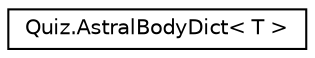 digraph "类继承关系图"
{
 // INTERACTIVE_SVG=YES
 // LATEX_PDF_SIZE
  edge [fontname="Helvetica",fontsize="10",labelfontname="Helvetica",labelfontsize="10"];
  node [fontname="Helvetica",fontsize="10",shape=record];
  rankdir="LR";
  Node0 [label="Quiz.AstralBodyDict\< T \>",height=0.2,width=0.4,color="black", fillcolor="white", style="filled",URL="$class_quiz_1_1_astral_body_dict.html",tooltip="星体数据传递"];
}
